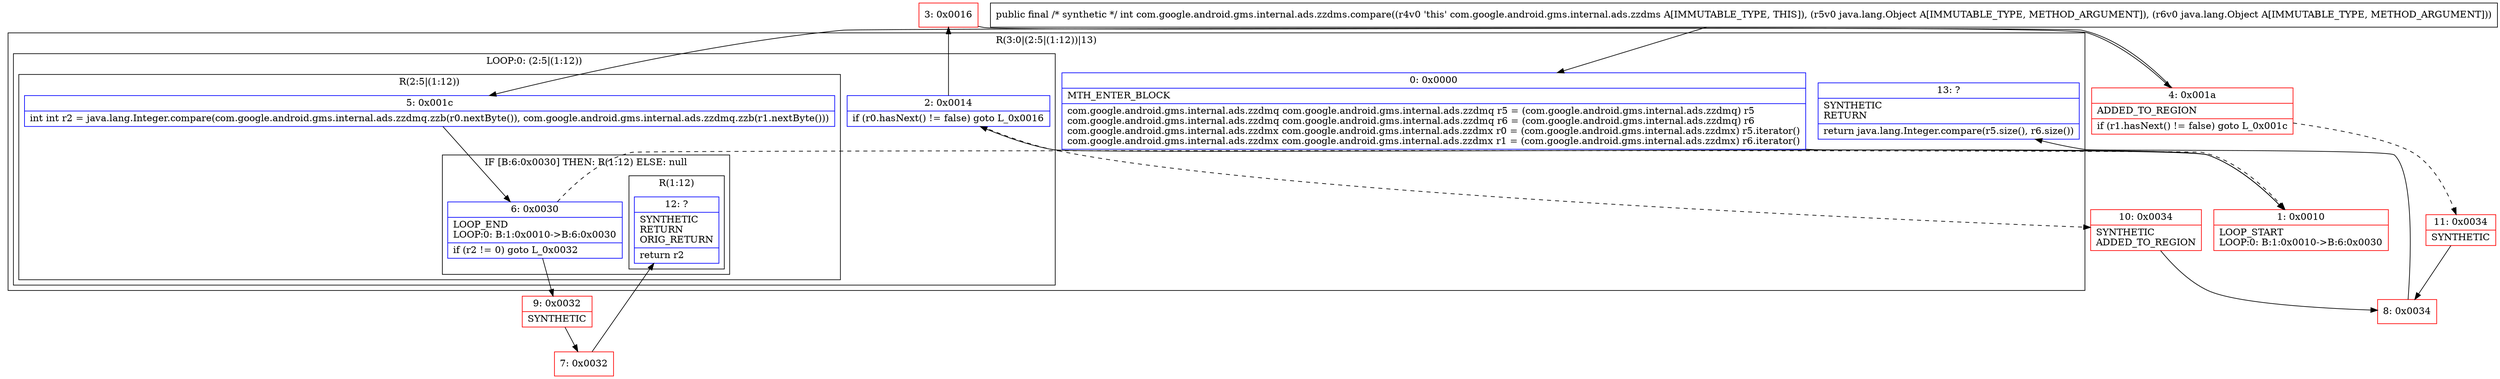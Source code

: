digraph "CFG forcom.google.android.gms.internal.ads.zzdms.compare(Ljava\/lang\/Object;Ljava\/lang\/Object;)I" {
subgraph cluster_Region_1995724693 {
label = "R(3:0|(2:5|(1:12))|13)";
node [shape=record,color=blue];
Node_0 [shape=record,label="{0\:\ 0x0000|MTH_ENTER_BLOCK\l|com.google.android.gms.internal.ads.zzdmq com.google.android.gms.internal.ads.zzdmq r5 = (com.google.android.gms.internal.ads.zzdmq) r5\lcom.google.android.gms.internal.ads.zzdmq com.google.android.gms.internal.ads.zzdmq r6 = (com.google.android.gms.internal.ads.zzdmq) r6\lcom.google.android.gms.internal.ads.zzdmx com.google.android.gms.internal.ads.zzdmx r0 = (com.google.android.gms.internal.ads.zzdmx) r5.iterator()\lcom.google.android.gms.internal.ads.zzdmx com.google.android.gms.internal.ads.zzdmx r1 = (com.google.android.gms.internal.ads.zzdmx) r6.iterator()\l}"];
subgraph cluster_LoopRegion_1161684964 {
label = "LOOP:0: (2:5|(1:12))";
node [shape=record,color=blue];
Node_2 [shape=record,label="{2\:\ 0x0014|if (r0.hasNext() != false) goto L_0x0016\l}"];
subgraph cluster_Region_1800150166 {
label = "R(2:5|(1:12))";
node [shape=record,color=blue];
Node_5 [shape=record,label="{5\:\ 0x001c|int int r2 = java.lang.Integer.compare(com.google.android.gms.internal.ads.zzdmq.zzb(r0.nextByte()), com.google.android.gms.internal.ads.zzdmq.zzb(r1.nextByte()))\l}"];
subgraph cluster_IfRegion_534524186 {
label = "IF [B:6:0x0030] THEN: R(1:12) ELSE: null";
node [shape=record,color=blue];
Node_6 [shape=record,label="{6\:\ 0x0030|LOOP_END\lLOOP:0: B:1:0x0010\-\>B:6:0x0030\l|if (r2 != 0) goto L_0x0032\l}"];
subgraph cluster_Region_1262523787 {
label = "R(1:12)";
node [shape=record,color=blue];
Node_12 [shape=record,label="{12\:\ ?|SYNTHETIC\lRETURN\lORIG_RETURN\l|return r2\l}"];
}
}
}
}
Node_13 [shape=record,label="{13\:\ ?|SYNTHETIC\lRETURN\l|return java.lang.Integer.compare(r5.size(), r6.size())\l}"];
}
Node_1 [shape=record,color=red,label="{1\:\ 0x0010|LOOP_START\lLOOP:0: B:1:0x0010\-\>B:6:0x0030\l}"];
Node_3 [shape=record,color=red,label="{3\:\ 0x0016}"];
Node_4 [shape=record,color=red,label="{4\:\ 0x001a|ADDED_TO_REGION\l|if (r1.hasNext() != false) goto L_0x001c\l}"];
Node_7 [shape=record,color=red,label="{7\:\ 0x0032}"];
Node_8 [shape=record,color=red,label="{8\:\ 0x0034}"];
Node_9 [shape=record,color=red,label="{9\:\ 0x0032|SYNTHETIC\l}"];
Node_10 [shape=record,color=red,label="{10\:\ 0x0034|SYNTHETIC\lADDED_TO_REGION\l}"];
Node_11 [shape=record,color=red,label="{11\:\ 0x0034|SYNTHETIC\l}"];
MethodNode[shape=record,label="{public final \/* synthetic *\/ int com.google.android.gms.internal.ads.zzdms.compare((r4v0 'this' com.google.android.gms.internal.ads.zzdms A[IMMUTABLE_TYPE, THIS]), (r5v0 java.lang.Object A[IMMUTABLE_TYPE, METHOD_ARGUMENT]), (r6v0 java.lang.Object A[IMMUTABLE_TYPE, METHOD_ARGUMENT])) }"];
MethodNode -> Node_0;
Node_0 -> Node_1;
Node_2 -> Node_3;
Node_2 -> Node_10[style=dashed];
Node_5 -> Node_6;
Node_6 -> Node_1[style=dashed];
Node_6 -> Node_9;
Node_1 -> Node_2;
Node_3 -> Node_4;
Node_4 -> Node_5;
Node_4 -> Node_11[style=dashed];
Node_7 -> Node_12;
Node_8 -> Node_13;
Node_9 -> Node_7;
Node_10 -> Node_8;
Node_11 -> Node_8;
}

